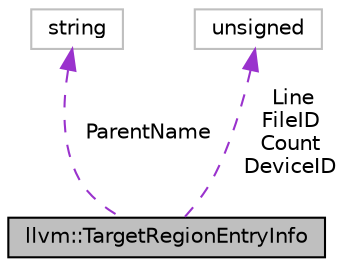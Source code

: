 digraph "llvm::TargetRegionEntryInfo"
{
 // LATEX_PDF_SIZE
  bgcolor="transparent";
  edge [fontname="Helvetica",fontsize="10",labelfontname="Helvetica",labelfontsize="10"];
  node [fontname="Helvetica",fontsize="10",shape=record];
  Node1 [label="llvm::TargetRegionEntryInfo",height=0.2,width=0.4,color="black", fillcolor="grey75", style="filled", fontcolor="black",tooltip="Data structure to contain the information needed to uniquely identify a target entry."];
  Node2 -> Node1 [dir="back",color="darkorchid3",fontsize="10",style="dashed",label=" ParentName" ,fontname="Helvetica"];
  Node2 [label="string",height=0.2,width=0.4,color="grey75",tooltip=" "];
  Node3 -> Node1 [dir="back",color="darkorchid3",fontsize="10",style="dashed",label=" Line\nFileID\nCount\nDeviceID" ,fontname="Helvetica"];
  Node3 [label="unsigned",height=0.2,width=0.4,color="grey75",tooltip=" "];
}
